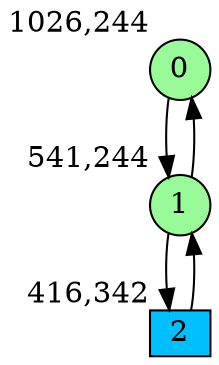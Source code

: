 digraph G {
graph [bgcolor=white]
node [shape=circle, style = filled, fillcolor=white,fixedsize=true, width=0.4, height=0.3 ]
0[xlabel="1026,244", pos = "9.53125,1.53125!", fillcolor=palegreen ];
1[xlabel="541,244", pos = "1.95313,1.53125!", fillcolor=palegreen ];
2[xlabel="416,342", pos = "0,0!", fillcolor=deepskyblue, shape=box ];
0->1 ;
1->0 ;
1->2 ;
2->1 ;
}
